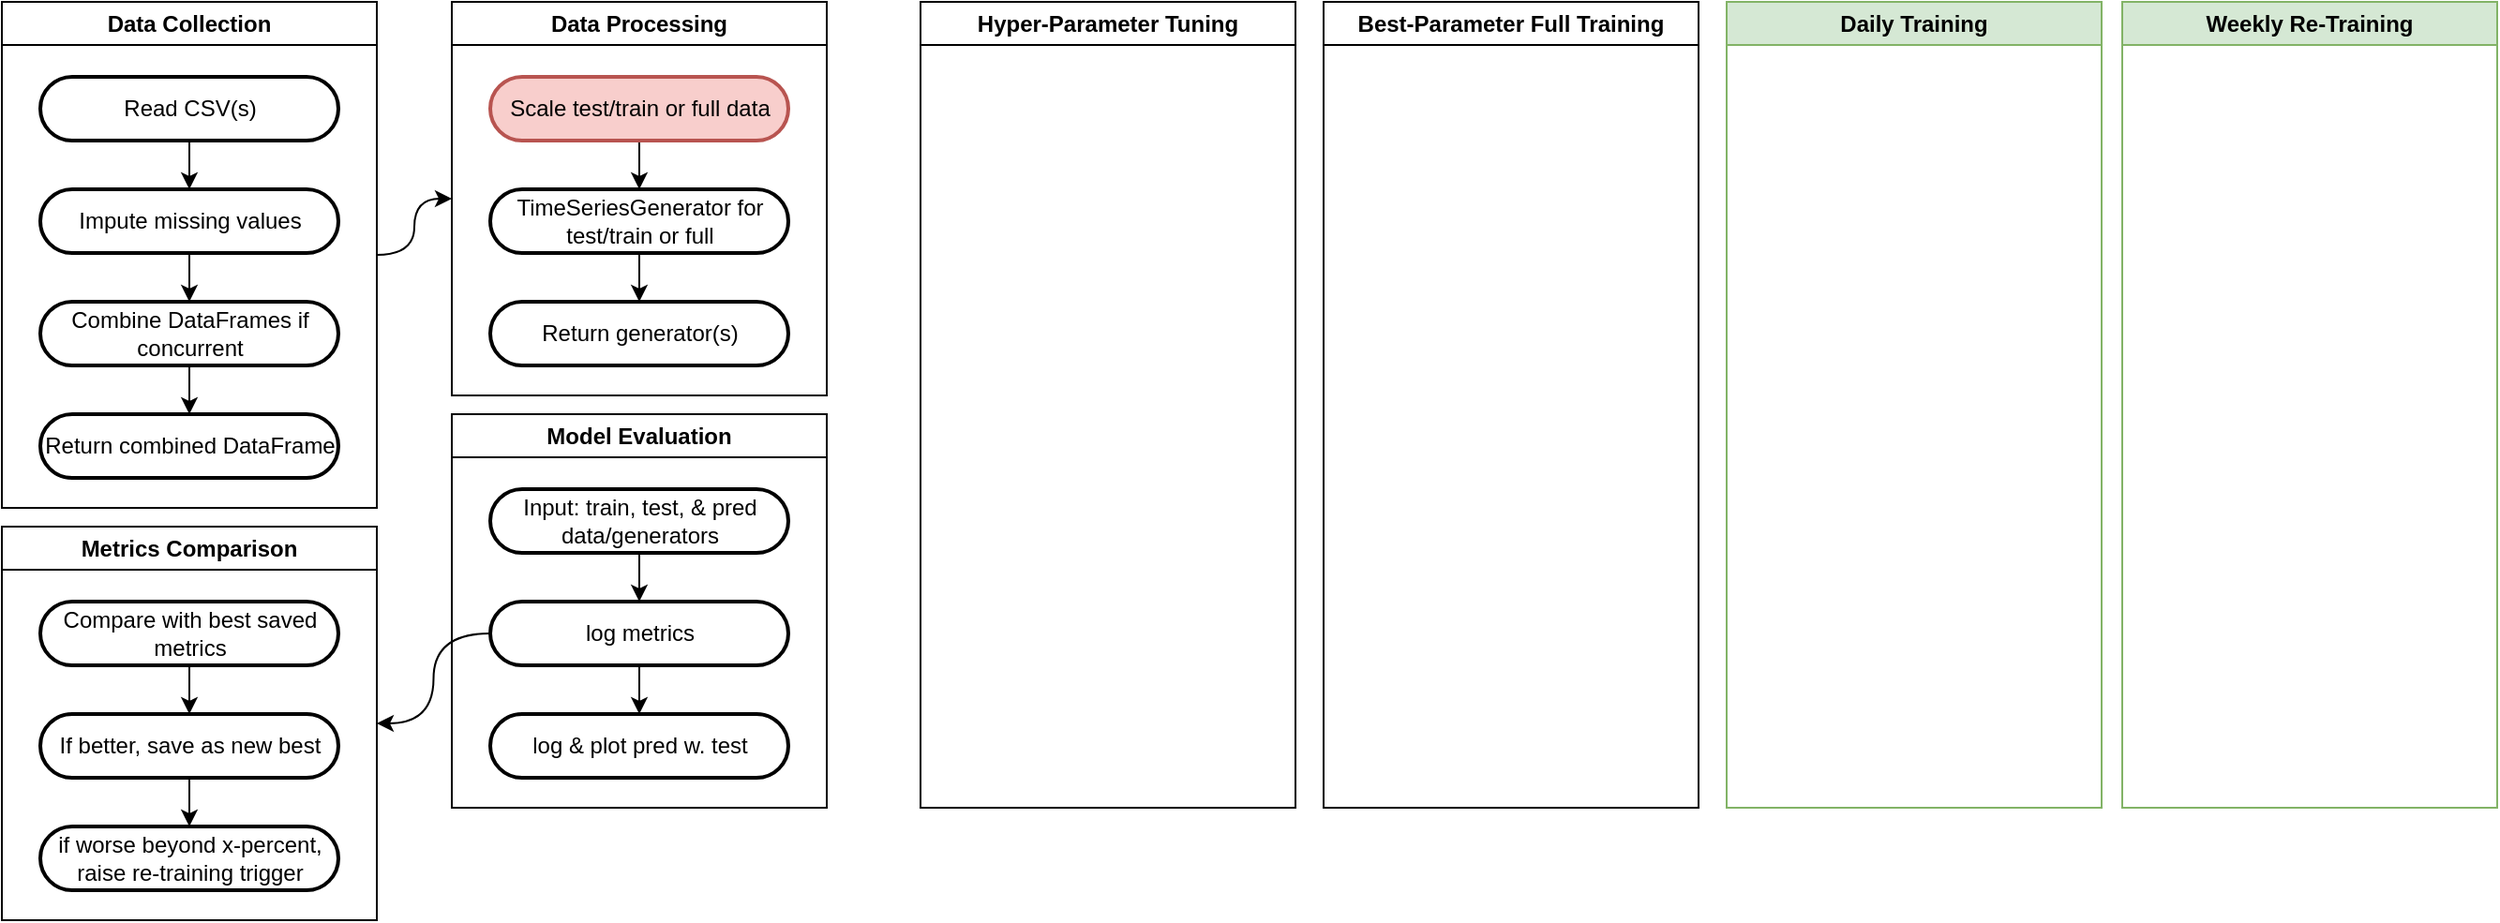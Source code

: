<mxfile version="24.8.3">
  <diagram name="Page-1" id="im4f84TJx31p4GjBVJc7">
    <mxGraphModel dx="1885" dy="1031" grid="1" gridSize="10" guides="1" tooltips="1" connect="1" arrows="1" fold="1" page="1" pageScale="1" pageWidth="827" pageHeight="1169" math="0" shadow="0">
      <root>
        <mxCell id="0" />
        <mxCell id="1" parent="0" />
        <mxCell id="ZpfbbZLWPoLLmUBdWNGZ-46" style="edgeStyle=orthogonalEdgeStyle;rounded=0;orthogonalLoop=1;jettySize=auto;html=1;entryX=0;entryY=0.5;entryDx=0;entryDy=0;curved=1;" edge="1" parent="1" source="ZpfbbZLWPoLLmUBdWNGZ-24" target="ZpfbbZLWPoLLmUBdWNGZ-30">
          <mxGeometry relative="1" as="geometry" />
        </mxCell>
        <mxCell id="ZpfbbZLWPoLLmUBdWNGZ-24" value="Data Collection" style="swimlane;whiteSpace=wrap;html=1;" vertex="1" parent="1">
          <mxGeometry x="10" y="10" width="200" height="270" as="geometry" />
        </mxCell>
        <mxCell id="ZpfbbZLWPoLLmUBdWNGZ-40" style="edgeStyle=orthogonalEdgeStyle;rounded=0;orthogonalLoop=1;jettySize=auto;html=1;entryX=0.5;entryY=0;entryDx=0;entryDy=0;" edge="1" parent="ZpfbbZLWPoLLmUBdWNGZ-24" source="ZpfbbZLWPoLLmUBdWNGZ-26" target="ZpfbbZLWPoLLmUBdWNGZ-27">
          <mxGeometry relative="1" as="geometry" />
        </mxCell>
        <mxCell id="ZpfbbZLWPoLLmUBdWNGZ-26" value="Read CSV(s)" style="rounded=1;whiteSpace=wrap;arcSize=50;strokeWidth=2;" vertex="1" parent="ZpfbbZLWPoLLmUBdWNGZ-24">
          <mxGeometry x="20.5" y="40" width="159" height="34" as="geometry" />
        </mxCell>
        <mxCell id="ZpfbbZLWPoLLmUBdWNGZ-41" style="edgeStyle=orthogonalEdgeStyle;rounded=0;orthogonalLoop=1;jettySize=auto;html=1;entryX=0.5;entryY=0;entryDx=0;entryDy=0;" edge="1" parent="ZpfbbZLWPoLLmUBdWNGZ-24" source="ZpfbbZLWPoLLmUBdWNGZ-27" target="ZpfbbZLWPoLLmUBdWNGZ-28">
          <mxGeometry relative="1" as="geometry" />
        </mxCell>
        <mxCell id="ZpfbbZLWPoLLmUBdWNGZ-27" value="Impute missing values" style="rounded=1;whiteSpace=wrap;arcSize=50;strokeWidth=2;" vertex="1" parent="ZpfbbZLWPoLLmUBdWNGZ-24">
          <mxGeometry x="20.5" y="100" width="159" height="34" as="geometry" />
        </mxCell>
        <mxCell id="ZpfbbZLWPoLLmUBdWNGZ-42" style="edgeStyle=orthogonalEdgeStyle;rounded=0;orthogonalLoop=1;jettySize=auto;html=1;entryX=0.5;entryY=0;entryDx=0;entryDy=0;" edge="1" parent="ZpfbbZLWPoLLmUBdWNGZ-24" source="ZpfbbZLWPoLLmUBdWNGZ-28" target="ZpfbbZLWPoLLmUBdWNGZ-29">
          <mxGeometry relative="1" as="geometry" />
        </mxCell>
        <mxCell id="ZpfbbZLWPoLLmUBdWNGZ-28" value="Combine DataFrames if concurrent " style="rounded=1;whiteSpace=wrap;arcSize=50;strokeWidth=2;" vertex="1" parent="ZpfbbZLWPoLLmUBdWNGZ-24">
          <mxGeometry x="20.5" y="160" width="159" height="34" as="geometry" />
        </mxCell>
        <mxCell id="ZpfbbZLWPoLLmUBdWNGZ-29" value="Return combined DataFrame" style="rounded=1;whiteSpace=wrap;arcSize=50;strokeWidth=2;" vertex="1" parent="ZpfbbZLWPoLLmUBdWNGZ-24">
          <mxGeometry x="20.5" y="220" width="159" height="34" as="geometry" />
        </mxCell>
        <mxCell id="ZpfbbZLWPoLLmUBdWNGZ-30" value="Data Processing" style="swimlane;whiteSpace=wrap;html=1;" vertex="1" parent="1">
          <mxGeometry x="250" y="10" width="200" height="210" as="geometry" />
        </mxCell>
        <mxCell id="ZpfbbZLWPoLLmUBdWNGZ-44" style="edgeStyle=orthogonalEdgeStyle;rounded=0;orthogonalLoop=1;jettySize=auto;html=1;entryX=0.5;entryY=0;entryDx=0;entryDy=0;" edge="1" parent="ZpfbbZLWPoLLmUBdWNGZ-30" source="ZpfbbZLWPoLLmUBdWNGZ-31" target="ZpfbbZLWPoLLmUBdWNGZ-32">
          <mxGeometry relative="1" as="geometry" />
        </mxCell>
        <mxCell id="ZpfbbZLWPoLLmUBdWNGZ-31" value="Scale test/train or full data" style="rounded=1;whiteSpace=wrap;arcSize=50;strokeWidth=2;fillColor=#f8cecc;strokeColor=#b85450;" vertex="1" parent="ZpfbbZLWPoLLmUBdWNGZ-30">
          <mxGeometry x="20.5" y="40" width="159" height="34" as="geometry" />
        </mxCell>
        <mxCell id="ZpfbbZLWPoLLmUBdWNGZ-45" style="edgeStyle=orthogonalEdgeStyle;rounded=0;orthogonalLoop=1;jettySize=auto;html=1;entryX=0.5;entryY=0;entryDx=0;entryDy=0;" edge="1" parent="ZpfbbZLWPoLLmUBdWNGZ-30" source="ZpfbbZLWPoLLmUBdWNGZ-32" target="ZpfbbZLWPoLLmUBdWNGZ-35">
          <mxGeometry relative="1" as="geometry" />
        </mxCell>
        <mxCell id="ZpfbbZLWPoLLmUBdWNGZ-32" value="TimeSeriesGenerator for test/train or full" style="rounded=1;whiteSpace=wrap;arcSize=50;strokeWidth=2;" vertex="1" parent="ZpfbbZLWPoLLmUBdWNGZ-30">
          <mxGeometry x="20.5" y="100" width="159" height="34" as="geometry" />
        </mxCell>
        <mxCell id="ZpfbbZLWPoLLmUBdWNGZ-35" value="Return generator(s)" style="rounded=1;whiteSpace=wrap;arcSize=50;strokeWidth=2;" vertex="1" parent="ZpfbbZLWPoLLmUBdWNGZ-30">
          <mxGeometry x="20.5" y="160" width="159" height="34" as="geometry" />
        </mxCell>
        <mxCell id="ZpfbbZLWPoLLmUBdWNGZ-36" value="Model Evaluation" style="swimlane;whiteSpace=wrap;html=1;" vertex="1" parent="1">
          <mxGeometry x="250" y="230" width="200" height="210" as="geometry" />
        </mxCell>
        <mxCell id="ZpfbbZLWPoLLmUBdWNGZ-72" style="edgeStyle=orthogonalEdgeStyle;rounded=0;orthogonalLoop=1;jettySize=auto;html=1;" edge="1" parent="ZpfbbZLWPoLLmUBdWNGZ-36" source="ZpfbbZLWPoLLmUBdWNGZ-37" target="ZpfbbZLWPoLLmUBdWNGZ-38">
          <mxGeometry relative="1" as="geometry" />
        </mxCell>
        <mxCell id="ZpfbbZLWPoLLmUBdWNGZ-37" value="Input: train, test, &amp; pred data/generators" style="rounded=1;whiteSpace=wrap;arcSize=50;strokeWidth=2;" vertex="1" parent="ZpfbbZLWPoLLmUBdWNGZ-36">
          <mxGeometry x="20.5" y="40" width="159" height="34" as="geometry" />
        </mxCell>
        <mxCell id="ZpfbbZLWPoLLmUBdWNGZ-71" style="edgeStyle=orthogonalEdgeStyle;rounded=0;orthogonalLoop=1;jettySize=auto;html=1;" edge="1" parent="ZpfbbZLWPoLLmUBdWNGZ-36" source="ZpfbbZLWPoLLmUBdWNGZ-38" target="ZpfbbZLWPoLLmUBdWNGZ-39">
          <mxGeometry relative="1" as="geometry" />
        </mxCell>
        <mxCell id="ZpfbbZLWPoLLmUBdWNGZ-38" value="log metrics" style="rounded=1;whiteSpace=wrap;arcSize=50;strokeWidth=2;" vertex="1" parent="ZpfbbZLWPoLLmUBdWNGZ-36">
          <mxGeometry x="20.5" y="100" width="159" height="34" as="geometry" />
        </mxCell>
        <mxCell id="ZpfbbZLWPoLLmUBdWNGZ-39" value="log &amp; plot pred w. test" style="rounded=1;whiteSpace=wrap;arcSize=50;strokeWidth=2;" vertex="1" parent="ZpfbbZLWPoLLmUBdWNGZ-36">
          <mxGeometry x="20.5" y="160" width="159" height="34" as="geometry" />
        </mxCell>
        <mxCell id="ZpfbbZLWPoLLmUBdWNGZ-47" value="Hyper-Parameter Tuning" style="swimlane;whiteSpace=wrap;html=1;" vertex="1" parent="1">
          <mxGeometry x="500" y="10" width="200" height="430" as="geometry" />
        </mxCell>
        <mxCell id="ZpfbbZLWPoLLmUBdWNGZ-48" style="edgeStyle=orthogonalEdgeStyle;rounded=0;orthogonalLoop=1;jettySize=auto;html=1;entryX=0.5;entryY=0;entryDx=0;entryDy=0;" edge="1" parent="ZpfbbZLWPoLLmUBdWNGZ-47" target="ZpfbbZLWPoLLmUBdWNGZ-51">
          <mxGeometry relative="1" as="geometry">
            <mxPoint x="100" y="74" as="sourcePoint" />
          </mxGeometry>
        </mxCell>
        <mxCell id="ZpfbbZLWPoLLmUBdWNGZ-50" style="edgeStyle=orthogonalEdgeStyle;rounded=0;orthogonalLoop=1;jettySize=auto;html=1;entryX=0.5;entryY=0;entryDx=0;entryDy=0;" edge="1" parent="ZpfbbZLWPoLLmUBdWNGZ-47" target="ZpfbbZLWPoLLmUBdWNGZ-53">
          <mxGeometry relative="1" as="geometry">
            <mxPoint x="100" y="134" as="sourcePoint" />
          </mxGeometry>
        </mxCell>
        <mxCell id="ZpfbbZLWPoLLmUBdWNGZ-52" style="edgeStyle=orthogonalEdgeStyle;rounded=0;orthogonalLoop=1;jettySize=auto;html=1;entryX=0.5;entryY=0;entryDx=0;entryDy=0;" edge="1" parent="ZpfbbZLWPoLLmUBdWNGZ-47" target="ZpfbbZLWPoLLmUBdWNGZ-54">
          <mxGeometry relative="1" as="geometry">
            <mxPoint x="100" y="194" as="sourcePoint" />
          </mxGeometry>
        </mxCell>
        <mxCell id="ZpfbbZLWPoLLmUBdWNGZ-55" value="Best-Parameter Full Training" style="swimlane;whiteSpace=wrap;html=1;" vertex="1" parent="1">
          <mxGeometry x="715" y="10" width="200" height="430" as="geometry" />
        </mxCell>
        <mxCell id="ZpfbbZLWPoLLmUBdWNGZ-56" style="edgeStyle=orthogonalEdgeStyle;rounded=0;orthogonalLoop=1;jettySize=auto;html=1;entryX=0.5;entryY=0;entryDx=0;entryDy=0;" edge="1" parent="ZpfbbZLWPoLLmUBdWNGZ-55" target="ZpfbbZLWPoLLmUBdWNGZ-59">
          <mxGeometry relative="1" as="geometry">
            <mxPoint x="100" y="74" as="sourcePoint" />
          </mxGeometry>
        </mxCell>
        <mxCell id="ZpfbbZLWPoLLmUBdWNGZ-58" style="edgeStyle=orthogonalEdgeStyle;rounded=0;orthogonalLoop=1;jettySize=auto;html=1;entryX=0.5;entryY=0;entryDx=0;entryDy=0;" edge="1" parent="ZpfbbZLWPoLLmUBdWNGZ-55" target="ZpfbbZLWPoLLmUBdWNGZ-61">
          <mxGeometry relative="1" as="geometry">
            <mxPoint x="100" y="134" as="sourcePoint" />
          </mxGeometry>
        </mxCell>
        <mxCell id="ZpfbbZLWPoLLmUBdWNGZ-60" style="edgeStyle=orthogonalEdgeStyle;rounded=0;orthogonalLoop=1;jettySize=auto;html=1;entryX=0.5;entryY=0;entryDx=0;entryDy=0;" edge="1" parent="ZpfbbZLWPoLLmUBdWNGZ-55" target="ZpfbbZLWPoLLmUBdWNGZ-62">
          <mxGeometry relative="1" as="geometry">
            <mxPoint x="100" y="194" as="sourcePoint" />
          </mxGeometry>
        </mxCell>
        <mxCell id="ZpfbbZLWPoLLmUBdWNGZ-63" value="Daily Training" style="swimlane;whiteSpace=wrap;html=1;fillColor=#d5e8d4;strokeColor=#82b366;" vertex="1" parent="1">
          <mxGeometry x="930" y="10" width="200" height="430" as="geometry" />
        </mxCell>
        <mxCell id="ZpfbbZLWPoLLmUBdWNGZ-64" style="edgeStyle=orthogonalEdgeStyle;rounded=0;orthogonalLoop=1;jettySize=auto;html=1;entryX=0.5;entryY=0;entryDx=0;entryDy=0;" edge="1" parent="ZpfbbZLWPoLLmUBdWNGZ-63" target="ZpfbbZLWPoLLmUBdWNGZ-67">
          <mxGeometry relative="1" as="geometry">
            <mxPoint x="100.0" y="74" as="sourcePoint" />
          </mxGeometry>
        </mxCell>
        <mxCell id="ZpfbbZLWPoLLmUBdWNGZ-66" style="edgeStyle=orthogonalEdgeStyle;rounded=0;orthogonalLoop=1;jettySize=auto;html=1;entryX=0.5;entryY=0;entryDx=0;entryDy=0;" edge="1" parent="ZpfbbZLWPoLLmUBdWNGZ-63" target="ZpfbbZLWPoLLmUBdWNGZ-69">
          <mxGeometry relative="1" as="geometry">
            <mxPoint x="100.0" y="134" as="sourcePoint" />
          </mxGeometry>
        </mxCell>
        <mxCell id="ZpfbbZLWPoLLmUBdWNGZ-68" style="edgeStyle=orthogonalEdgeStyle;rounded=0;orthogonalLoop=1;jettySize=auto;html=1;entryX=0.5;entryY=0;entryDx=0;entryDy=0;" edge="1" parent="ZpfbbZLWPoLLmUBdWNGZ-63" target="ZpfbbZLWPoLLmUBdWNGZ-70">
          <mxGeometry relative="1" as="geometry">
            <mxPoint x="100.0" y="194" as="sourcePoint" />
          </mxGeometry>
        </mxCell>
        <mxCell id="ZpfbbZLWPoLLmUBdWNGZ-74" value="Metrics Comparison" style="swimlane;whiteSpace=wrap;html=1;" vertex="1" parent="1">
          <mxGeometry x="10" y="290" width="200" height="210" as="geometry" />
        </mxCell>
        <mxCell id="ZpfbbZLWPoLLmUBdWNGZ-75" style="edgeStyle=orthogonalEdgeStyle;rounded=0;orthogonalLoop=1;jettySize=auto;html=1;" edge="1" parent="ZpfbbZLWPoLLmUBdWNGZ-74" source="ZpfbbZLWPoLLmUBdWNGZ-76" target="ZpfbbZLWPoLLmUBdWNGZ-78">
          <mxGeometry relative="1" as="geometry" />
        </mxCell>
        <mxCell id="ZpfbbZLWPoLLmUBdWNGZ-76" value="Compare with best saved metrics" style="rounded=1;whiteSpace=wrap;arcSize=50;strokeWidth=2;" vertex="1" parent="ZpfbbZLWPoLLmUBdWNGZ-74">
          <mxGeometry x="20.5" y="40" width="159" height="34" as="geometry" />
        </mxCell>
        <mxCell id="ZpfbbZLWPoLLmUBdWNGZ-77" style="edgeStyle=orthogonalEdgeStyle;rounded=0;orthogonalLoop=1;jettySize=auto;html=1;" edge="1" parent="ZpfbbZLWPoLLmUBdWNGZ-74" source="ZpfbbZLWPoLLmUBdWNGZ-78" target="ZpfbbZLWPoLLmUBdWNGZ-79">
          <mxGeometry relative="1" as="geometry" />
        </mxCell>
        <mxCell id="ZpfbbZLWPoLLmUBdWNGZ-78" value="If better, save as new best" style="rounded=1;whiteSpace=wrap;arcSize=50;strokeWidth=2;" vertex="1" parent="ZpfbbZLWPoLLmUBdWNGZ-74">
          <mxGeometry x="20.5" y="100" width="159" height="34" as="geometry" />
        </mxCell>
        <mxCell id="ZpfbbZLWPoLLmUBdWNGZ-79" value="if worse beyond x-percent, raise re-training trigger" style="rounded=1;whiteSpace=wrap;arcSize=50;strokeWidth=2;" vertex="1" parent="ZpfbbZLWPoLLmUBdWNGZ-74">
          <mxGeometry x="20.5" y="160" width="159" height="34" as="geometry" />
        </mxCell>
        <mxCell id="ZpfbbZLWPoLLmUBdWNGZ-81" style="edgeStyle=orthogonalEdgeStyle;rounded=0;orthogonalLoop=1;jettySize=auto;html=1;curved=1;" edge="1" parent="1" source="ZpfbbZLWPoLLmUBdWNGZ-38" target="ZpfbbZLWPoLLmUBdWNGZ-74">
          <mxGeometry relative="1" as="geometry" />
        </mxCell>
        <mxCell id="ZpfbbZLWPoLLmUBdWNGZ-82" value="Weekly Re-Training" style="swimlane;whiteSpace=wrap;html=1;fillColor=#d5e8d4;strokeColor=#82b366;" vertex="1" parent="1">
          <mxGeometry x="1141" y="10" width="200" height="430" as="geometry" />
        </mxCell>
        <mxCell id="ZpfbbZLWPoLLmUBdWNGZ-83" style="edgeStyle=orthogonalEdgeStyle;rounded=0;orthogonalLoop=1;jettySize=auto;html=1;entryX=0.5;entryY=0;entryDx=0;entryDy=0;" edge="1" parent="ZpfbbZLWPoLLmUBdWNGZ-82">
          <mxGeometry relative="1" as="geometry">
            <mxPoint x="100.0" y="74" as="sourcePoint" />
          </mxGeometry>
        </mxCell>
        <mxCell id="ZpfbbZLWPoLLmUBdWNGZ-84" style="edgeStyle=orthogonalEdgeStyle;rounded=0;orthogonalLoop=1;jettySize=auto;html=1;entryX=0.5;entryY=0;entryDx=0;entryDy=0;" edge="1" parent="ZpfbbZLWPoLLmUBdWNGZ-82">
          <mxGeometry relative="1" as="geometry">
            <mxPoint x="100.0" y="134" as="sourcePoint" />
          </mxGeometry>
        </mxCell>
        <mxCell id="ZpfbbZLWPoLLmUBdWNGZ-85" style="edgeStyle=orthogonalEdgeStyle;rounded=0;orthogonalLoop=1;jettySize=auto;html=1;entryX=0.5;entryY=0;entryDx=0;entryDy=0;" edge="1" parent="ZpfbbZLWPoLLmUBdWNGZ-82">
          <mxGeometry relative="1" as="geometry">
            <mxPoint x="100.0" y="194" as="sourcePoint" />
          </mxGeometry>
        </mxCell>
      </root>
    </mxGraphModel>
  </diagram>
</mxfile>
